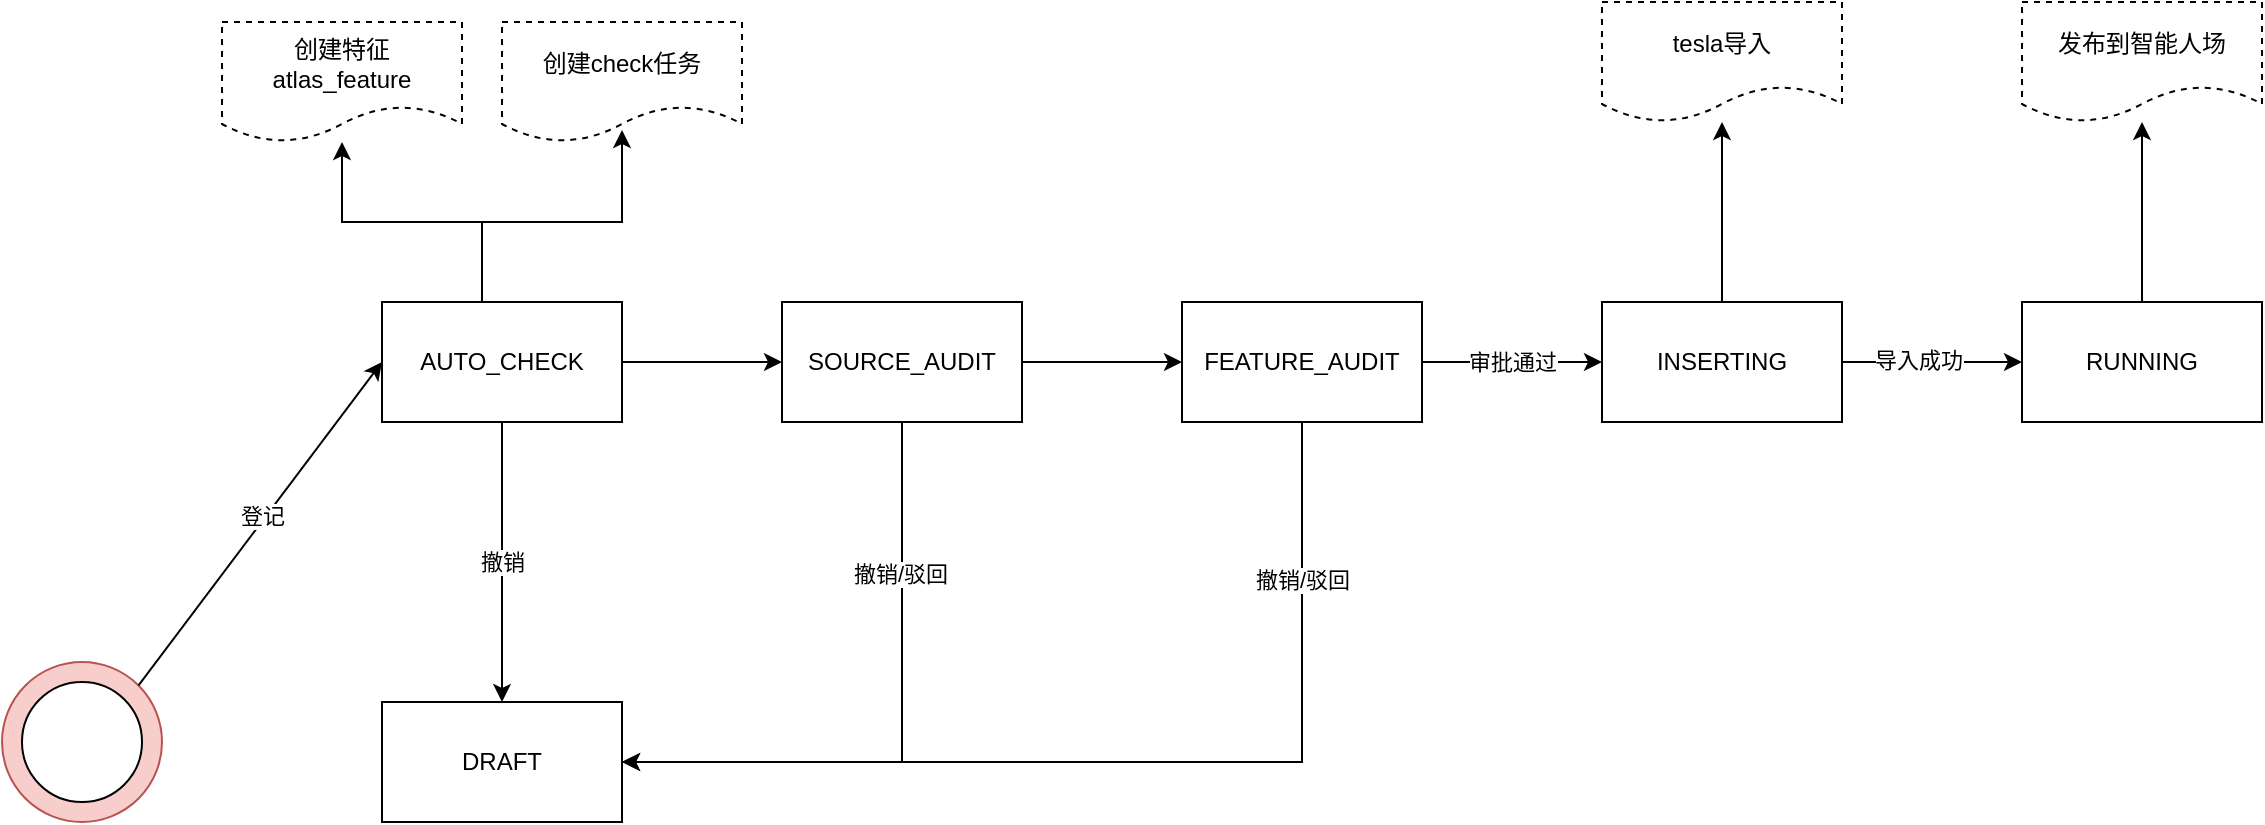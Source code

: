 <mxfile version="14.6.0" type="github"><diagram id="pWVgIorgCEQsXyrbZfvu" name="Page-1"><mxGraphModel dx="1255" dy="2012" grid="1" gridSize="10" guides="1" tooltips="1" connect="1" arrows="1" fold="1" page="1" pageScale="1" pageWidth="827" pageHeight="1169" math="0" shadow="0"><root><mxCell id="0"/><mxCell id="1" parent="0"/><mxCell id="c6ffai6J4IfeZ5ahLLE4-14" value="" style="edgeStyle=orthogonalEdgeStyle;rounded=0;orthogonalLoop=1;jettySize=auto;html=1;" edge="1" parent="1" source="c6ffai6J4IfeZ5ahLLE4-1" target="c6ffai6J4IfeZ5ahLLE4-13"><mxGeometry relative="1" as="geometry"><Array as="points"><mxPoint x="320" y="90"/><mxPoint x="250" y="90"/></Array></mxGeometry></mxCell><mxCell id="c6ffai6J4IfeZ5ahLLE4-16" value="" style="edgeStyle=orthogonalEdgeStyle;rounded=0;orthogonalLoop=1;jettySize=auto;html=1;" edge="1" parent="1" source="c6ffai6J4IfeZ5ahLLE4-1" target="c6ffai6J4IfeZ5ahLLE4-15"><mxGeometry relative="1" as="geometry"/></mxCell><mxCell id="c6ffai6J4IfeZ5ahLLE4-20" value="" style="edgeStyle=orthogonalEdgeStyle;rounded=0;orthogonalLoop=1;jettySize=auto;html=1;" edge="1" parent="1" source="c6ffai6J4IfeZ5ahLLE4-1" target="c6ffai6J4IfeZ5ahLLE4-19"><mxGeometry relative="1" as="geometry"/></mxCell><mxCell id="c6ffai6J4IfeZ5ahLLE4-25" value="撤销" style="edgeLabel;html=1;align=center;verticalAlign=middle;resizable=0;points=[];" vertex="1" connectable="0" parent="c6ffai6J4IfeZ5ahLLE4-20"><mxGeometry relative="1" as="geometry"><mxPoint as="offset"/></mxGeometry></mxCell><mxCell id="c6ffai6J4IfeZ5ahLLE4-1" value="AUTO_CHECK" style="rounded=0;whiteSpace=wrap;html=1;" vertex="1" parent="1"><mxGeometry x="270" y="130" width="120" height="60" as="geometry"/></mxCell><mxCell id="c6ffai6J4IfeZ5ahLLE4-4" value="" style="group" vertex="1" connectable="0" parent="1"><mxGeometry x="80" y="310" width="80" height="80" as="geometry"/></mxCell><mxCell id="c6ffai6J4IfeZ5ahLLE4-2" value="" style="ellipse;whiteSpace=wrap;html=1;aspect=fixed;fillColor=#f8cecc;strokeColor=#b85450;" vertex="1" parent="c6ffai6J4IfeZ5ahLLE4-4"><mxGeometry width="80" height="80" as="geometry"/></mxCell><mxCell id="c6ffai6J4IfeZ5ahLLE4-3" value="" style="ellipse;whiteSpace=wrap;html=1;aspect=fixed;" vertex="1" parent="c6ffai6J4IfeZ5ahLLE4-4"><mxGeometry x="10" y="10" width="60" height="60" as="geometry"/></mxCell><mxCell id="c6ffai6J4IfeZ5ahLLE4-5" value="" style="endArrow=classic;html=1;exitX=1;exitY=0;exitDx=0;exitDy=0;entryX=0;entryY=0.5;entryDx=0;entryDy=0;" edge="1" parent="1" source="c6ffai6J4IfeZ5ahLLE4-2" target="c6ffai6J4IfeZ5ahLLE4-1"><mxGeometry width="50" height="50" relative="1" as="geometry"><mxPoint x="280" y="400" as="sourcePoint"/><mxPoint x="330" y="350" as="targetPoint"/></mxGeometry></mxCell><mxCell id="c6ffai6J4IfeZ5ahLLE4-6" value="登记" style="edgeLabel;html=1;align=center;verticalAlign=middle;resizable=0;points=[];" vertex="1" connectable="0" parent="c6ffai6J4IfeZ5ahLLE4-5"><mxGeometry x="0.036" y="2" relative="1" as="geometry"><mxPoint as="offset"/></mxGeometry></mxCell><mxCell id="c6ffai6J4IfeZ5ahLLE4-13" value="创建特征&lt;br&gt;atlas_feature" style="shape=document;whiteSpace=wrap;html=1;boundedLbl=1;rounded=0;dashed=1;" vertex="1" parent="1"><mxGeometry x="190" y="-10" width="120" height="60" as="geometry"/></mxCell><mxCell id="c6ffai6J4IfeZ5ahLLE4-18" value="" style="edgeStyle=orthogonalEdgeStyle;rounded=0;orthogonalLoop=1;jettySize=auto;html=1;" edge="1" parent="1" source="c6ffai6J4IfeZ5ahLLE4-15" target="c6ffai6J4IfeZ5ahLLE4-17"><mxGeometry relative="1" as="geometry"/></mxCell><mxCell id="c6ffai6J4IfeZ5ahLLE4-22" value="" style="edgeStyle=orthogonalEdgeStyle;rounded=0;orthogonalLoop=1;jettySize=auto;html=1;entryX=1;entryY=0.5;entryDx=0;entryDy=0;" edge="1" parent="1" source="c6ffai6J4IfeZ5ahLLE4-15" target="c6ffai6J4IfeZ5ahLLE4-19"><mxGeometry relative="1" as="geometry"><mxPoint x="530" y="270" as="targetPoint"/><Array as="points"><mxPoint x="530" y="360"/></Array></mxGeometry></mxCell><mxCell id="c6ffai6J4IfeZ5ahLLE4-26" value="撤销/驳回" style="edgeLabel;html=1;align=center;verticalAlign=middle;resizable=0;points=[];" vertex="1" connectable="0" parent="c6ffai6J4IfeZ5ahLLE4-22"><mxGeometry x="-0.51" y="-1" relative="1" as="geometry"><mxPoint as="offset"/></mxGeometry></mxCell><mxCell id="c6ffai6J4IfeZ5ahLLE4-15" value="SOURCE_AUDIT" style="rounded=0;whiteSpace=wrap;html=1;" vertex="1" parent="1"><mxGeometry x="470" y="130" width="120" height="60" as="geometry"/></mxCell><mxCell id="c6ffai6J4IfeZ5ahLLE4-24" value="" style="edgeStyle=orthogonalEdgeStyle;rounded=0;orthogonalLoop=1;jettySize=auto;html=1;entryX=1;entryY=0.5;entryDx=0;entryDy=0;" edge="1" parent="1" source="c6ffai6J4IfeZ5ahLLE4-17" target="c6ffai6J4IfeZ5ahLLE4-19"><mxGeometry relative="1" as="geometry"><mxPoint x="730" y="270" as="targetPoint"/><Array as="points"><mxPoint x="730" y="360"/></Array></mxGeometry></mxCell><mxCell id="c6ffai6J4IfeZ5ahLLE4-27" value="撤销/驳回" style="edgeLabel;html=1;align=center;verticalAlign=middle;resizable=0;points=[];" vertex="1" connectable="0" parent="c6ffai6J4IfeZ5ahLLE4-24"><mxGeometry x="-0.69" relative="1" as="geometry"><mxPoint as="offset"/></mxGeometry></mxCell><mxCell id="c6ffai6J4IfeZ5ahLLE4-31" value="" style="edgeStyle=orthogonalEdgeStyle;rounded=0;orthogonalLoop=1;jettySize=auto;html=1;" edge="1" parent="1" source="c6ffai6J4IfeZ5ahLLE4-17" target="c6ffai6J4IfeZ5ahLLE4-30"><mxGeometry relative="1" as="geometry"/></mxCell><mxCell id="c6ffai6J4IfeZ5ahLLE4-34" value="审批通过" style="edgeLabel;html=1;align=center;verticalAlign=middle;resizable=0;points=[];" vertex="1" connectable="0" parent="c6ffai6J4IfeZ5ahLLE4-31"><mxGeometry relative="1" as="geometry"><mxPoint as="offset"/></mxGeometry></mxCell><mxCell id="c6ffai6J4IfeZ5ahLLE4-17" value="FEATURE_AUDIT" style="rounded=0;whiteSpace=wrap;html=1;" vertex="1" parent="1"><mxGeometry x="670" y="130" width="120" height="60" as="geometry"/></mxCell><mxCell id="c6ffai6J4IfeZ5ahLLE4-19" value="DRAFT" style="rounded=0;whiteSpace=wrap;html=1;" vertex="1" parent="1"><mxGeometry x="270" y="330" width="120" height="60" as="geometry"/></mxCell><mxCell id="c6ffai6J4IfeZ5ahLLE4-28" value="创建check任务" style="shape=document;whiteSpace=wrap;html=1;boundedLbl=1;rounded=0;dashed=1;" vertex="1" parent="1"><mxGeometry x="330" y="-10" width="120" height="60" as="geometry"/></mxCell><mxCell id="c6ffai6J4IfeZ5ahLLE4-29" value="" style="edgeStyle=orthogonalEdgeStyle;rounded=0;orthogonalLoop=1;jettySize=auto;html=1;entryX=0.5;entryY=0.9;entryDx=0;entryDy=0;entryPerimeter=0;exitX=0.5;exitY=0;exitDx=0;exitDy=0;" edge="1" parent="1" source="c6ffai6J4IfeZ5ahLLE4-1" target="c6ffai6J4IfeZ5ahLLE4-28"><mxGeometry relative="1" as="geometry"><mxPoint x="340" y="140" as="sourcePoint"/><mxPoint x="250" y="60" as="targetPoint"/><Array as="points"><mxPoint x="320" y="130"/><mxPoint x="320" y="90"/><mxPoint x="390" y="90"/></Array></mxGeometry></mxCell><mxCell id="c6ffai6J4IfeZ5ahLLE4-33" value="" style="edgeStyle=orthogonalEdgeStyle;rounded=0;orthogonalLoop=1;jettySize=auto;html=1;" edge="1" parent="1" source="c6ffai6J4IfeZ5ahLLE4-30" target="c6ffai6J4IfeZ5ahLLE4-32"><mxGeometry relative="1" as="geometry"/></mxCell><mxCell id="c6ffai6J4IfeZ5ahLLE4-35" value="导入成功" style="edgeLabel;html=1;align=center;verticalAlign=middle;resizable=0;points=[];" vertex="1" connectable="0" parent="c6ffai6J4IfeZ5ahLLE4-33"><mxGeometry x="-0.156" y="1" relative="1" as="geometry"><mxPoint as="offset"/></mxGeometry></mxCell><mxCell id="c6ffai6J4IfeZ5ahLLE4-37" value="" style="edgeStyle=orthogonalEdgeStyle;rounded=0;orthogonalLoop=1;jettySize=auto;html=1;" edge="1" parent="1" source="c6ffai6J4IfeZ5ahLLE4-30" target="c6ffai6J4IfeZ5ahLLE4-36"><mxGeometry relative="1" as="geometry"/></mxCell><mxCell id="c6ffai6J4IfeZ5ahLLE4-30" value="INSERTING" style="rounded=0;whiteSpace=wrap;html=1;" vertex="1" parent="1"><mxGeometry x="880" y="130" width="120" height="60" as="geometry"/></mxCell><mxCell id="c6ffai6J4IfeZ5ahLLE4-39" value="" style="edgeStyle=orthogonalEdgeStyle;rounded=0;orthogonalLoop=1;jettySize=auto;html=1;" edge="1" parent="1" source="c6ffai6J4IfeZ5ahLLE4-32" target="c6ffai6J4IfeZ5ahLLE4-38"><mxGeometry relative="1" as="geometry"/></mxCell><mxCell id="c6ffai6J4IfeZ5ahLLE4-32" value="RUNNING" style="rounded=0;whiteSpace=wrap;html=1;" vertex="1" parent="1"><mxGeometry x="1090" y="130" width="120" height="60" as="geometry"/></mxCell><mxCell id="c6ffai6J4IfeZ5ahLLE4-36" value="tesla导入" style="shape=document;whiteSpace=wrap;html=1;boundedLbl=1;rounded=0;dashed=1;" vertex="1" parent="1"><mxGeometry x="880" y="-20" width="120" height="60" as="geometry"/></mxCell><mxCell id="c6ffai6J4IfeZ5ahLLE4-38" value="发布到智能人场" style="shape=document;whiteSpace=wrap;html=1;boundedLbl=1;rounded=0;dashed=1;" vertex="1" parent="1"><mxGeometry x="1090" y="-20" width="120" height="60" as="geometry"/></mxCell></root></mxGraphModel></diagram></mxfile>
